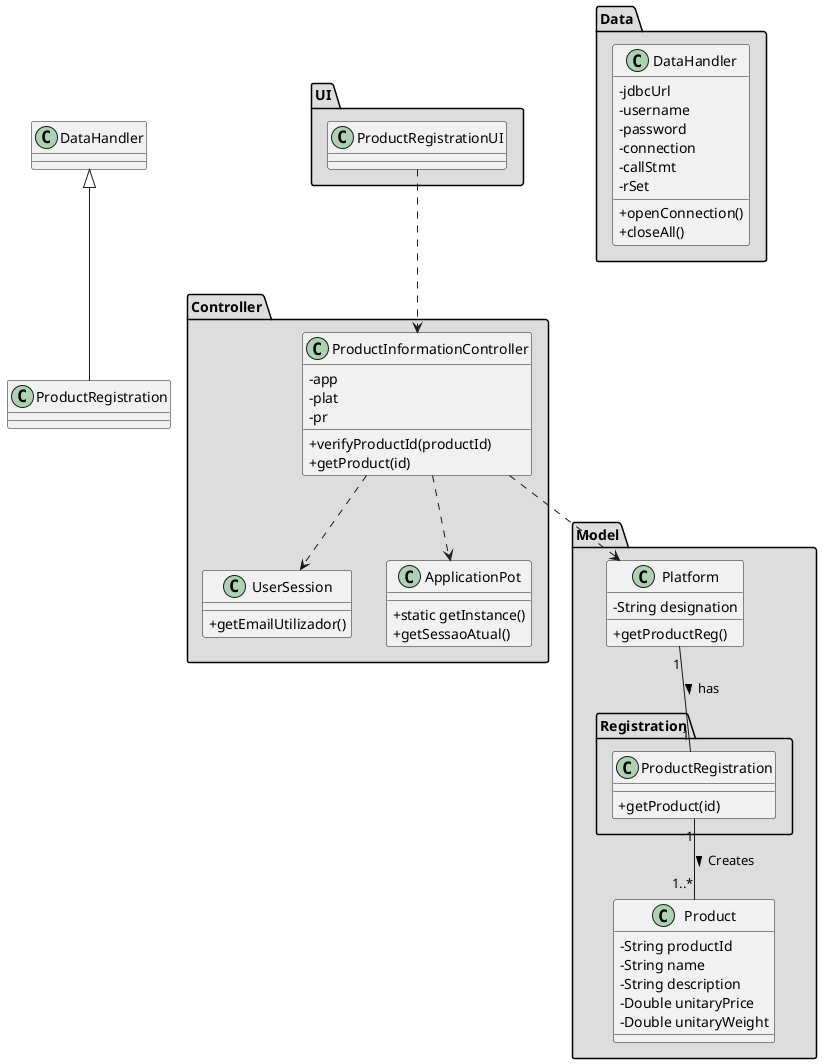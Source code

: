 @startuml
skinparam classAttributeIconSize 0
package "UI" #DDDDDD {
    class ProductRegistrationUI{
    }
}

package "Controller" #DDDDDD {
    class ProductInformationController{
        -app
        -plat
        -pr
        +verifyProductId(productId)
        +getProduct(id)
    }

    class UserSession {
        +getEmailUtilizador()
    }

    class ApplicationPot {
        +static getInstance()
        +getSessaoAtual()
    }
}

package "Model" #DDDDDD {
    class Platform {
        -String designation
        +getProductReg()
    }

    class Product{
        -String productId
        -String name
        -String description
        -Double unitaryPrice
        -Double unitaryWeight
    }

    package "Registration" #DDDDDD {
        class ProductRegistration{
            +getProduct(id)
        }
    }
}


package "Data" #DDDDDD {
    class DataHandler{
        -jdbcUrl
        -username
        -password
        -connection
        -callStmt
        -rSet
        +openConnection()
        +closeAll()
    }
}


ProductRegistrationUI ..> ProductInformationController
ProductInformationController ..> Platform
ProductInformationController ..> ApplicationPot
ProductInformationController ..> UserSession
Platform "1" -- "1" ProductRegistration: has >
ProductRegistration "1" -- "1..*" Product: Creates >
class ProductRegistration extends DataHandler
@enduml